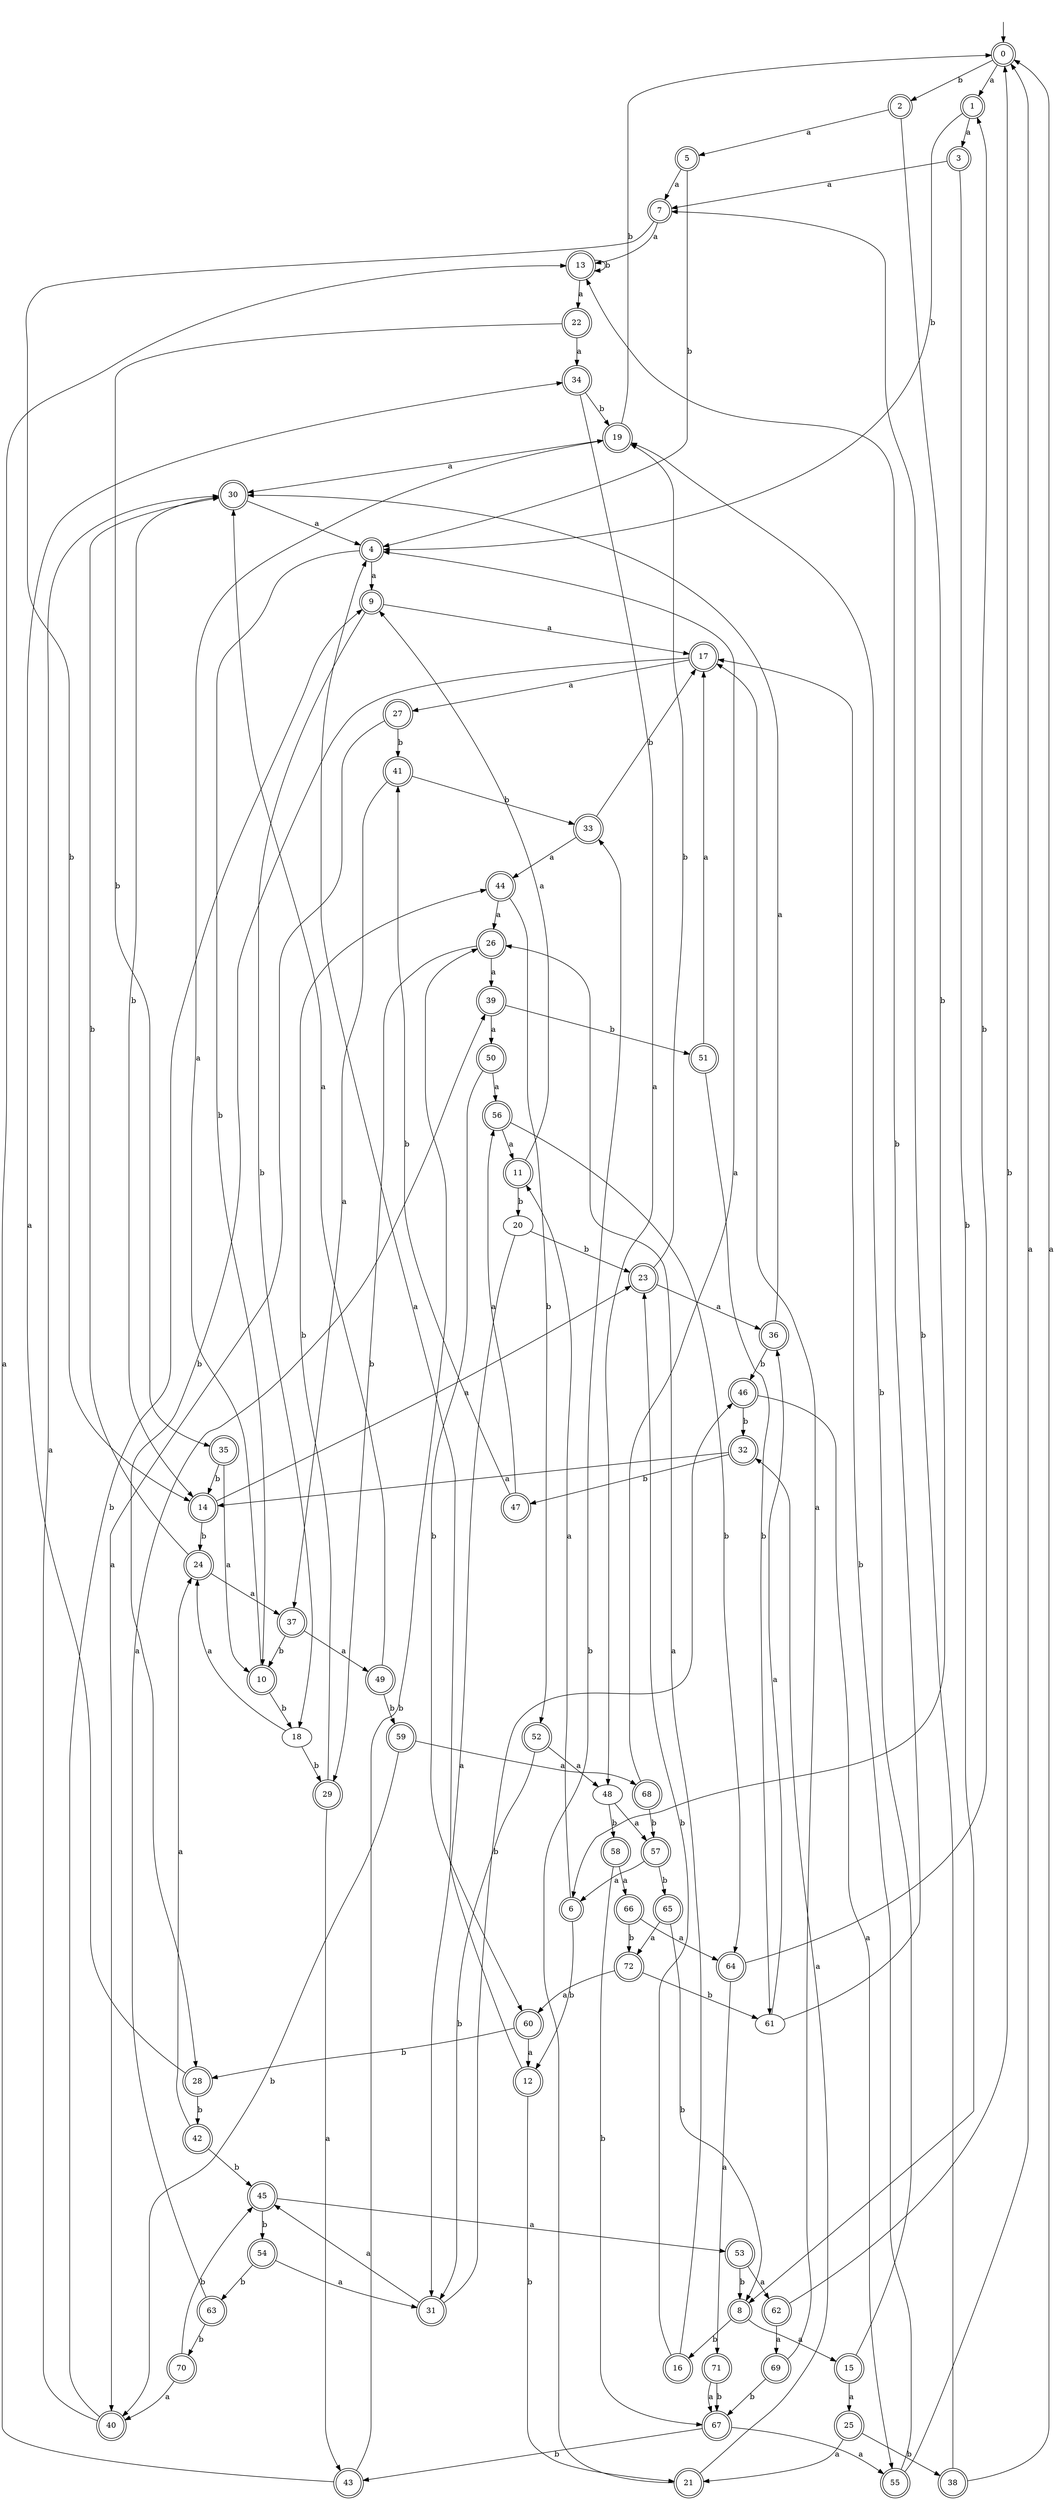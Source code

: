 digraph RandomDFA {
  __start0 [label="", shape=none];
  __start0 -> 0 [label=""];
  0 [shape=circle] [shape=doublecircle]
  0 -> 1 [label="a"]
  0 -> 2 [label="b"]
  1 [shape=doublecircle]
  1 -> 3 [label="a"]
  1 -> 4 [label="b"]
  2 [shape=doublecircle]
  2 -> 5 [label="a"]
  2 -> 6 [label="b"]
  3 [shape=doublecircle]
  3 -> 7 [label="a"]
  3 -> 8 [label="b"]
  4 [shape=doublecircle]
  4 -> 9 [label="a"]
  4 -> 10 [label="b"]
  5 [shape=doublecircle]
  5 -> 7 [label="a"]
  5 -> 4 [label="b"]
  6 [shape=doublecircle]
  6 -> 11 [label="a"]
  6 -> 12 [label="b"]
  7 [shape=doublecircle]
  7 -> 13 [label="a"]
  7 -> 14 [label="b"]
  8 [shape=doublecircle]
  8 -> 15 [label="a"]
  8 -> 16 [label="b"]
  9 [shape=doublecircle]
  9 -> 17 [label="a"]
  9 -> 18 [label="b"]
  10 [shape=doublecircle]
  10 -> 19 [label="a"]
  10 -> 18 [label="b"]
  11 [shape=doublecircle]
  11 -> 9 [label="a"]
  11 -> 20 [label="b"]
  12 [shape=doublecircle]
  12 -> 4 [label="a"]
  12 -> 21 [label="b"]
  13 [shape=doublecircle]
  13 -> 22 [label="a"]
  13 -> 13 [label="b"]
  14 [shape=doublecircle]
  14 -> 23 [label="a"]
  14 -> 24 [label="b"]
  15 [shape=doublecircle]
  15 -> 25 [label="a"]
  15 -> 19 [label="b"]
  16 [shape=doublecircle]
  16 -> 26 [label="a"]
  16 -> 23 [label="b"]
  17 [shape=doublecircle]
  17 -> 27 [label="a"]
  17 -> 28 [label="b"]
  18
  18 -> 24 [label="a"]
  18 -> 29 [label="b"]
  19 [shape=doublecircle]
  19 -> 30 [label="a"]
  19 -> 0 [label="b"]
  20
  20 -> 31 [label="a"]
  20 -> 23 [label="b"]
  21 [shape=doublecircle]
  21 -> 32 [label="a"]
  21 -> 33 [label="b"]
  22 [shape=doublecircle]
  22 -> 34 [label="a"]
  22 -> 35 [label="b"]
  23 [shape=doublecircle]
  23 -> 36 [label="a"]
  23 -> 19 [label="b"]
  24 [shape=doublecircle]
  24 -> 37 [label="a"]
  24 -> 30 [label="b"]
  25 [shape=doublecircle]
  25 -> 21 [label="a"]
  25 -> 38 [label="b"]
  26 [shape=doublecircle]
  26 -> 39 [label="a"]
  26 -> 29 [label="b"]
  27 [shape=doublecircle]
  27 -> 40 [label="a"]
  27 -> 41 [label="b"]
  28 [shape=doublecircle]
  28 -> 34 [label="a"]
  28 -> 42 [label="b"]
  29 [shape=doublecircle]
  29 -> 43 [label="a"]
  29 -> 44 [label="b"]
  30 [shape=doublecircle]
  30 -> 4 [label="a"]
  30 -> 14 [label="b"]
  31 [shape=doublecircle]
  31 -> 45 [label="a"]
  31 -> 46 [label="b"]
  32 [shape=doublecircle]
  32 -> 14 [label="a"]
  32 -> 47 [label="b"]
  33 [shape=doublecircle]
  33 -> 44 [label="a"]
  33 -> 17 [label="b"]
  34 [shape=doublecircle]
  34 -> 48 [label="a"]
  34 -> 19 [label="b"]
  35 [shape=doublecircle]
  35 -> 10 [label="a"]
  35 -> 14 [label="b"]
  36 [shape=doublecircle]
  36 -> 30 [label="a"]
  36 -> 46 [label="b"]
  37 [shape=doublecircle]
  37 -> 49 [label="a"]
  37 -> 10 [label="b"]
  38 [shape=doublecircle]
  38 -> 0 [label="a"]
  38 -> 7 [label="b"]
  39 [shape=doublecircle]
  39 -> 50 [label="a"]
  39 -> 51 [label="b"]
  40 [shape=doublecircle]
  40 -> 30 [label="a"]
  40 -> 9 [label="b"]
  41 [shape=doublecircle]
  41 -> 37 [label="a"]
  41 -> 33 [label="b"]
  42 [shape=doublecircle]
  42 -> 24 [label="a"]
  42 -> 45 [label="b"]
  43 [shape=doublecircle]
  43 -> 13 [label="a"]
  43 -> 26 [label="b"]
  44 [shape=doublecircle]
  44 -> 26 [label="a"]
  44 -> 52 [label="b"]
  45 [shape=doublecircle]
  45 -> 53 [label="a"]
  45 -> 54 [label="b"]
  46 [shape=doublecircle]
  46 -> 55 [label="a"]
  46 -> 32 [label="b"]
  47 [shape=doublecircle]
  47 -> 56 [label="a"]
  47 -> 41 [label="b"]
  48
  48 -> 57 [label="a"]
  48 -> 58 [label="b"]
  49 [shape=doublecircle]
  49 -> 30 [label="a"]
  49 -> 59 [label="b"]
  50 [shape=doublecircle]
  50 -> 56 [label="a"]
  50 -> 60 [label="b"]
  51 [shape=doublecircle]
  51 -> 17 [label="a"]
  51 -> 61 [label="b"]
  52 [shape=doublecircle]
  52 -> 48 [label="a"]
  52 -> 31 [label="b"]
  53 [shape=doublecircle]
  53 -> 62 [label="a"]
  53 -> 8 [label="b"]
  54 [shape=doublecircle]
  54 -> 31 [label="a"]
  54 -> 63 [label="b"]
  55 [shape=doublecircle]
  55 -> 0 [label="a"]
  55 -> 17 [label="b"]
  56 [shape=doublecircle]
  56 -> 11 [label="a"]
  56 -> 64 [label="b"]
  57 [shape=doublecircle]
  57 -> 6 [label="a"]
  57 -> 65 [label="b"]
  58 [shape=doublecircle]
  58 -> 66 [label="a"]
  58 -> 67 [label="b"]
  59 [shape=doublecircle]
  59 -> 68 [label="a"]
  59 -> 40 [label="b"]
  60 [shape=doublecircle]
  60 -> 12 [label="a"]
  60 -> 28 [label="b"]
  61
  61 -> 36 [label="a"]
  61 -> 13 [label="b"]
  62 [shape=doublecircle]
  62 -> 69 [label="a"]
  62 -> 0 [label="b"]
  63 [shape=doublecircle]
  63 -> 39 [label="a"]
  63 -> 70 [label="b"]
  64 [shape=doublecircle]
  64 -> 71 [label="a"]
  64 -> 1 [label="b"]
  65 [shape=doublecircle]
  65 -> 72 [label="a"]
  65 -> 8 [label="b"]
  66 [shape=doublecircle]
  66 -> 64 [label="a"]
  66 -> 72 [label="b"]
  67 [shape=doublecircle]
  67 -> 55 [label="a"]
  67 -> 43 [label="b"]
  68 [shape=doublecircle]
  68 -> 4 [label="a"]
  68 -> 57 [label="b"]
  69 [shape=doublecircle]
  69 -> 17 [label="a"]
  69 -> 67 [label="b"]
  70 [shape=doublecircle]
  70 -> 40 [label="a"]
  70 -> 45 [label="b"]
  71 [shape=doublecircle]
  71 -> 67 [label="a"]
  71 -> 67 [label="b"]
  72 [shape=doublecircle]
  72 -> 60 [label="a"]
  72 -> 61 [label="b"]
}
